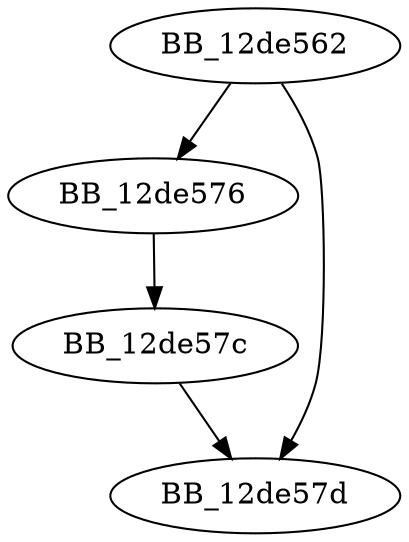 DiGraph sub_12DE562{
BB_12de562->BB_12de576
BB_12de562->BB_12de57d
BB_12de576->BB_12de57c
BB_12de57c->BB_12de57d
}
